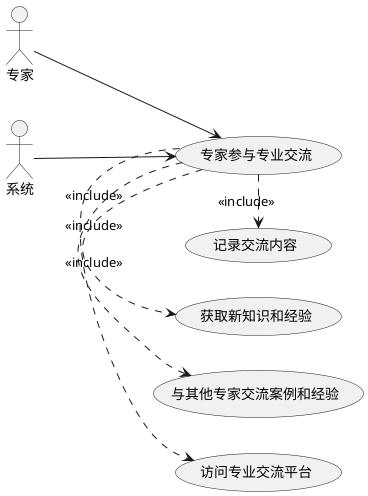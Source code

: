 @startuml
left to right direction
actor 专家
actor 系统

usecase (专家参与专业交流) as UC
usecase (访问专业交流平台) as UC1
usecase (与其他专家交流案例和经验) as UC2
usecase (获取新知识和经验) as UC3
usecase (记录交流内容) as UC4

专家 --> UC
系统 --> UC

UC .> UC1 : <<include>>
UC .> UC2 : <<include>>
UC .> UC3 : <<include>>
UC .> UC4 : <<include>>
@enduml